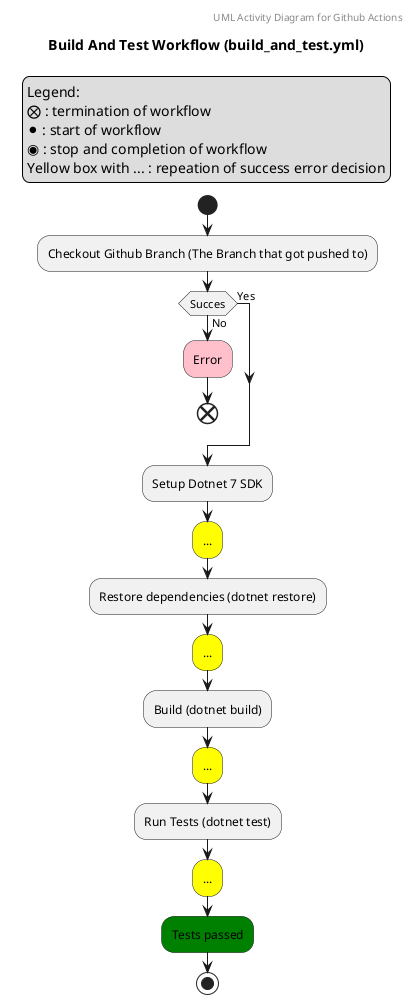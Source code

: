 @startuml
header UML Activity Diagram for Github Actions
title Build And Test Workflow (build_and_test.yml)
start
legend top left
Legend:
⨂ : termination of workflow
⚫ : start of workflow
◉ : stop and completion of workflow
Yellow box with ... : repeation of success error decision
endlegend

:Checkout Github Branch (The Branch that got pushed to);


if(Succes) then (No)
    #pink:Error;
    end
else (Yes)
endif


:Setup Dotnet 7 SDK;

#yellow:...;

:Restore dependencies (dotnet restore);

#yellow:...;

:Build (dotnet build);

#yellow:...;

:Run Tests (dotnet test);

#yellow:...;

#green:Tests passed;

stop
@enduml
